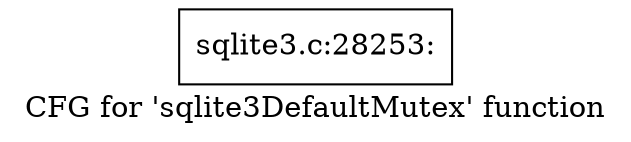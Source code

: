 digraph "CFG for 'sqlite3DefaultMutex' function" {
	label="CFG for 'sqlite3DefaultMutex' function";

	Node0x55c0f6f8edc0 [shape=record,label="{sqlite3.c:28253:}"];
}
